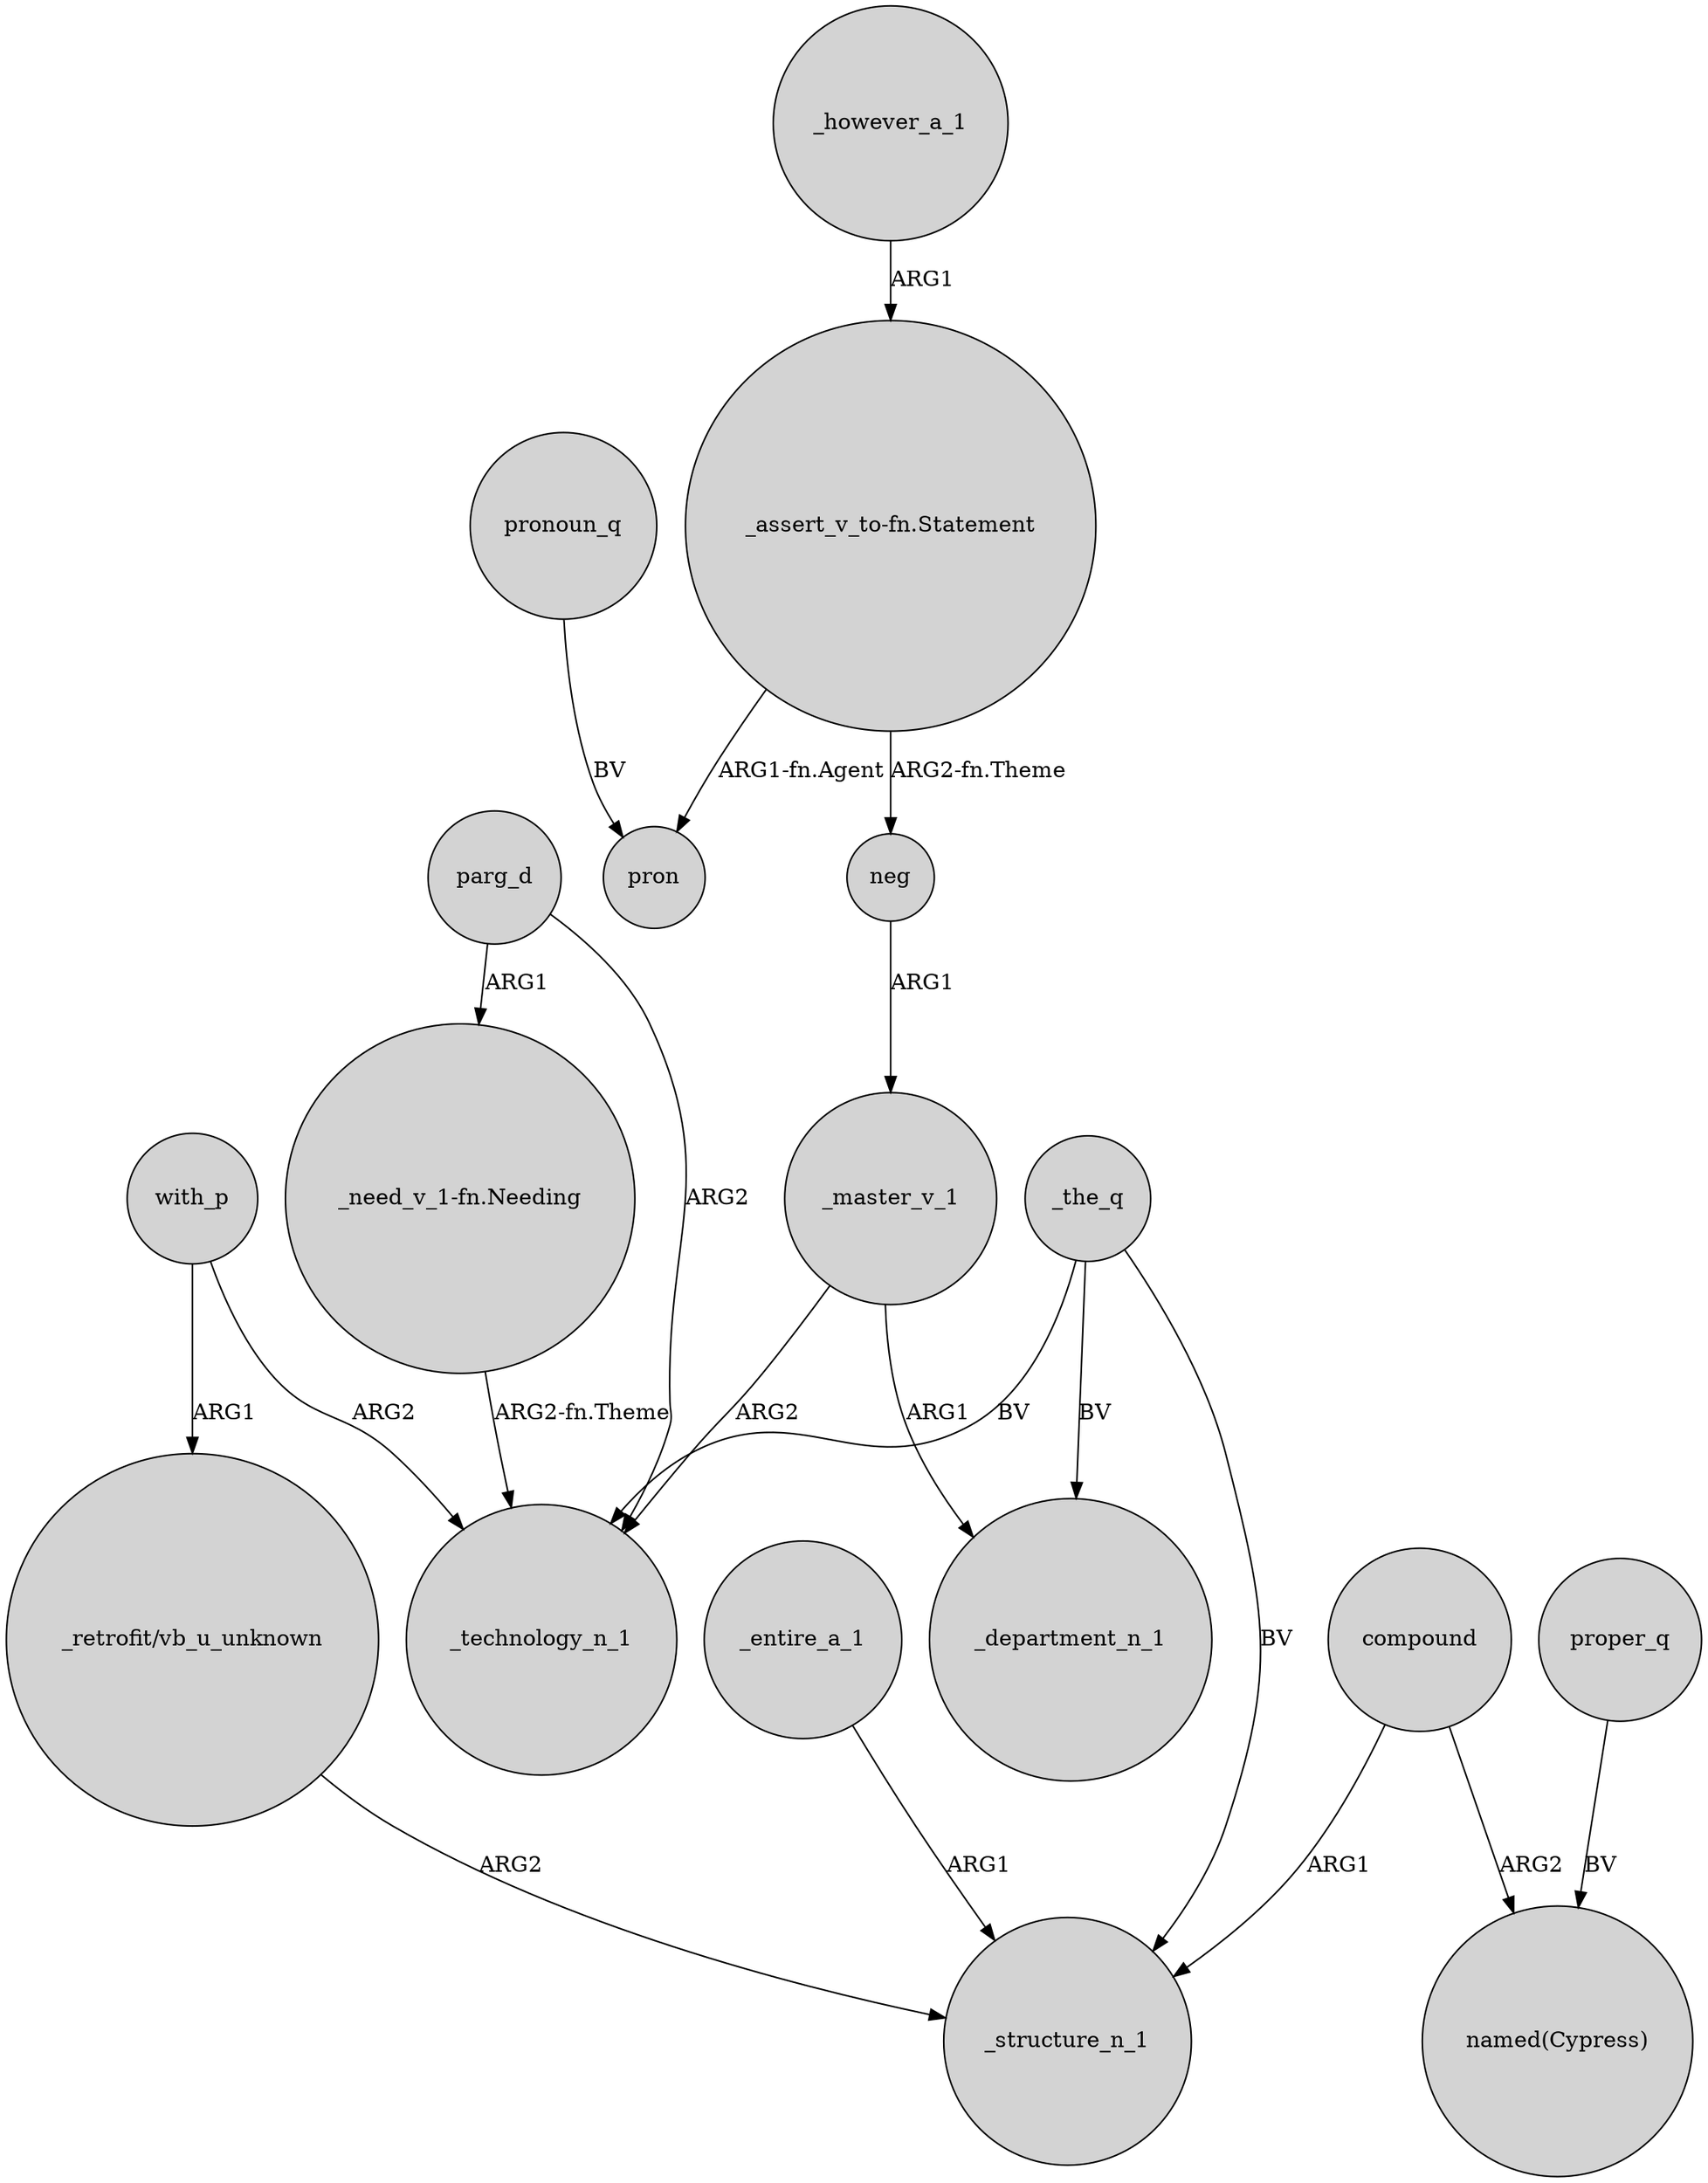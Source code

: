 digraph {
	node [shape=circle style=filled]
	"_assert_v_to-fn.Statement" -> neg [label="ARG2-fn.Theme"]
	_master_v_1 -> _department_n_1 [label=ARG1]
	parg_d -> _technology_n_1 [label=ARG2]
	neg -> _master_v_1 [label=ARG1]
	_the_q -> _technology_n_1 [label=BV]
	compound -> _structure_n_1 [label=ARG1]
	_entire_a_1 -> _structure_n_1 [label=ARG1]
	_the_q -> _structure_n_1 [label=BV]
	_the_q -> _department_n_1 [label=BV]
	_however_a_1 -> "_assert_v_to-fn.Statement" [label=ARG1]
	compound -> "named(Cypress)" [label=ARG2]
	_master_v_1 -> _technology_n_1 [label=ARG2]
	with_p -> "_retrofit/vb_u_unknown" [label=ARG1]
	pronoun_q -> pron [label=BV]
	"_retrofit/vb_u_unknown" -> _structure_n_1 [label=ARG2]
	parg_d -> "_need_v_1-fn.Needing" [label=ARG1]
	with_p -> _technology_n_1 [label=ARG2]
	"_assert_v_to-fn.Statement" -> pron [label="ARG1-fn.Agent"]
	proper_q -> "named(Cypress)" [label=BV]
	"_need_v_1-fn.Needing" -> _technology_n_1 [label="ARG2-fn.Theme"]
}
